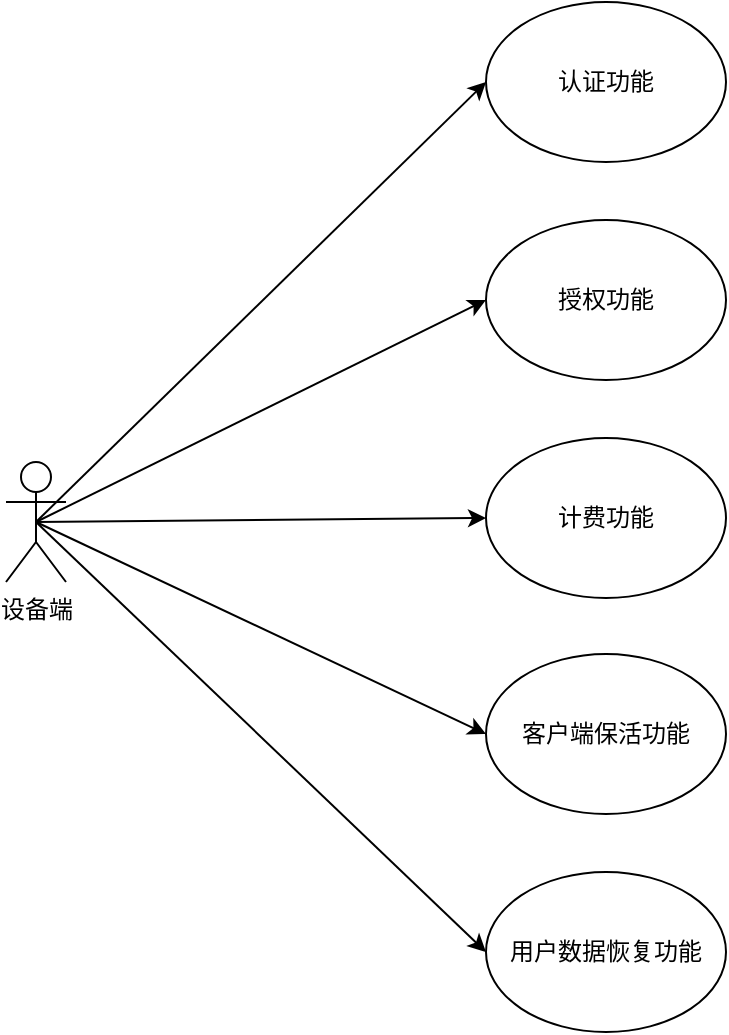 <mxfile version="21.6.6" type="github">
  <diagram id="p2dfa-mhxRg4EOVGhUkr" name="第 1 页">
    <mxGraphModel dx="2092" dy="903" grid="1" gridSize="10" guides="1" tooltips="1" connect="1" arrows="1" fold="1" page="1" pageScale="1" pageWidth="827" pageHeight="1169" math="0" shadow="0">
      <root>
        <mxCell id="0" />
        <mxCell id="1" parent="0" />
        <mxCell id="DvGsUygygOUJjVL6nZNO-7" style="rounded=0;orthogonalLoop=1;jettySize=auto;html=1;exitX=0.5;exitY=0.5;exitDx=0;exitDy=0;exitPerimeter=0;entryX=0;entryY=0.5;entryDx=0;entryDy=0;" parent="1" source="DvGsUygygOUJjVL6nZNO-1" target="DvGsUygygOUJjVL6nZNO-2" edge="1">
          <mxGeometry relative="1" as="geometry" />
        </mxCell>
        <mxCell id="DvGsUygygOUJjVL6nZNO-8" style="edgeStyle=none;rounded=0;orthogonalLoop=1;jettySize=auto;html=1;exitX=0.5;exitY=0.5;exitDx=0;exitDy=0;exitPerimeter=0;entryX=0;entryY=0.5;entryDx=0;entryDy=0;" parent="1" source="DvGsUygygOUJjVL6nZNO-1" target="DvGsUygygOUJjVL6nZNO-3" edge="1">
          <mxGeometry relative="1" as="geometry" />
        </mxCell>
        <mxCell id="DvGsUygygOUJjVL6nZNO-9" style="edgeStyle=none;rounded=0;orthogonalLoop=1;jettySize=auto;html=1;exitX=0.5;exitY=0.5;exitDx=0;exitDy=0;exitPerimeter=0;entryX=0;entryY=0.5;entryDx=0;entryDy=0;" parent="1" source="DvGsUygygOUJjVL6nZNO-1" target="DvGsUygygOUJjVL6nZNO-4" edge="1">
          <mxGeometry relative="1" as="geometry" />
        </mxCell>
        <mxCell id="DvGsUygygOUJjVL6nZNO-11" style="edgeStyle=none;rounded=0;orthogonalLoop=1;jettySize=auto;html=1;exitX=0.5;exitY=0.5;exitDx=0;exitDy=0;exitPerimeter=0;entryX=0;entryY=0.5;entryDx=0;entryDy=0;" parent="1" source="DvGsUygygOUJjVL6nZNO-1" target="DvGsUygygOUJjVL6nZNO-6" edge="1">
          <mxGeometry relative="1" as="geometry" />
        </mxCell>
        <mxCell id="DvGsUygygOUJjVL6nZNO-13" style="edgeStyle=none;rounded=0;orthogonalLoop=1;jettySize=auto;html=1;exitX=0.5;exitY=0.5;exitDx=0;exitDy=0;exitPerimeter=0;entryX=0;entryY=0.5;entryDx=0;entryDy=0;" parent="1" source="DvGsUygygOUJjVL6nZNO-1" target="DvGsUygygOUJjVL6nZNO-12" edge="1">
          <mxGeometry relative="1" as="geometry" />
        </mxCell>
        <mxCell id="DvGsUygygOUJjVL6nZNO-1" value="设备端" style="shape=umlActor;verticalLabelPosition=bottom;verticalAlign=top;html=1;outlineConnect=0;" parent="1" vertex="1">
          <mxGeometry x="150" y="340" width="30" height="60" as="geometry" />
        </mxCell>
        <mxCell id="DvGsUygygOUJjVL6nZNO-2" value="认证功能" style="ellipse;whiteSpace=wrap;html=1;" parent="1" vertex="1">
          <mxGeometry x="390" y="110" width="120" height="80" as="geometry" />
        </mxCell>
        <mxCell id="DvGsUygygOUJjVL6nZNO-3" value="授权功能" style="ellipse;whiteSpace=wrap;html=1;" parent="1" vertex="1">
          <mxGeometry x="390" y="219" width="120" height="80" as="geometry" />
        </mxCell>
        <mxCell id="DvGsUygygOUJjVL6nZNO-4" value="计费功能" style="ellipse;whiteSpace=wrap;html=1;" parent="1" vertex="1">
          <mxGeometry x="390" y="328" width="120" height="80" as="geometry" />
        </mxCell>
        <mxCell id="DvGsUygygOUJjVL6nZNO-6" value="客户端保活功能" style="ellipse;whiteSpace=wrap;html=1;" parent="1" vertex="1">
          <mxGeometry x="390" y="436" width="120" height="80" as="geometry" />
        </mxCell>
        <mxCell id="DvGsUygygOUJjVL6nZNO-12" value="用户数据恢复功能" style="ellipse;whiteSpace=wrap;html=1;" parent="1" vertex="1">
          <mxGeometry x="390" y="545" width="120" height="80" as="geometry" />
        </mxCell>
      </root>
    </mxGraphModel>
  </diagram>
</mxfile>
